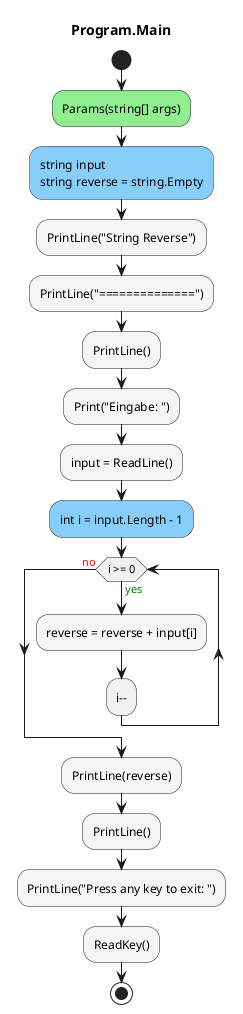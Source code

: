 @startuml Program.Main
title Program.Main
start
#LightGreen:Params(string[] args);
#LightSkyBlue:string input\nstring reverse = string.Empty;
#WhiteSmoke:PrintLine("String Reverse");
#WhiteSmoke:PrintLine("==============");
#WhiteSmoke:PrintLine();
#WhiteSmoke:Print("Eingabe: ");
#WhiteSmoke:input = ReadLine();
#LightSkyBlue:int i = input.Length - 1;
while (i >= 0) is (<color:green>yes)
        #WhiteSmoke:reverse = reverse + input[i];
:i--;
endwhile (<color:red>no)
#WhiteSmoke:PrintLine(reverse);
#WhiteSmoke:PrintLine();
#WhiteSmoke:PrintLine("Press any key to exit: ");
#WhiteSmoke:ReadKey();
stop
@enduml
